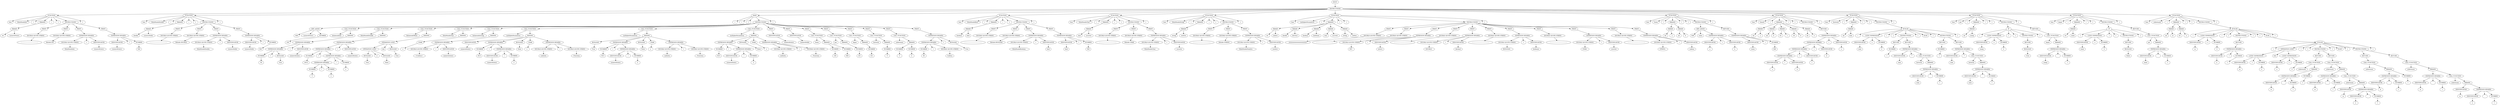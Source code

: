 digraph {
n0[label="ROOT"];
n1[label="INSTRUCTIONS"];
n0->n1;
n2[label="FUNCTION"];
n1->n2;
n3[label="func"];
n2->n3;
n4[label="HolaMundoInt"];
n2->n4;
n5[label="("];
n2->n5;
n6[label="PARAMS"];
n2->n6;
n7[label="PARAM"];
n6->n7;
n8[label="int"];
n7->n8;
n9[label="numeroEntero"];
n7->n9;
n10[label=")"];
n2->n10;
n11[label="{"];
n2->n11;
n12[label="INSTRUCTIONS"];
n2->n12;
n13[label="PRINT"];
n12->n13;
n14[label="DOUBLE QUOTE STRING"];
n13->n14;
n15[label="------------------------------------------"];
n14->n15;
n16[label="PRINT"];
n12->n16;
n17[label="DOUBLE QUOTE STRING"];
n16->n17;
n18[label="Metodo INT"];
n17->n18;
n19[label="PRINT"];
n12->n19;
n20[label="EXPRESION BINARIA"];
n19->n20;
n21[label="DOUBLE QUOTE STRING"];
n20->n21;
n22[label="HolaMundoInt: "];
n21->n22;
n23[label="+"];
n20->n23;
n24[label="IDENTIFICATOR"];
n20->n24;
n25[label="numeroEntero"];
n24->n25;
n26[label="PRINT"];
n12->n26;
n27[label="EXPRESION BINARIA"];
n26->n27;
n28[label="IDENTIFICATOR"];
n27->n28;
n29[label="numeroEntero"];
n28->n29;
n30[label="+"];
n27->n30;
n31[label="NUMBER"];
n27->n31;
n32[label="500"];
n31->n32;
n33[label="}"];
n2->n33;
n34[label="FUNCTION"];
n1->n34;
n35[label="func"];
n34->n35;
n36[label="HolaMundoDouble"];
n34->n36;
n37[label="("];
n34->n37;
n38[label="PARAMS"];
n34->n38;
n39[label="PARAM"];
n38->n39;
n40[label="double"];
n39->n40;
n41[label="numeroDoble"];
n39->n41;
n42[label=")"];
n34->n42;
n43[label="{"];
n34->n43;
n44[label="INSTRUCTIONS"];
n34->n44;
n45[label="PRINT"];
n44->n45;
n46[label="DOUBLE QUOTE STRING"];
n45->n46;
n47[label="------------------------------------------"];
n46->n47;
n48[label="PRINT"];
n44->n48;
n49[label="DOUBLE QUOTE STRING"];
n48->n49;
n50[label="Metodo DOUBLE"];
n49->n50;
n51[label="PRINT"];
n44->n51;
n52[label="EXPRESION BINARIA"];
n51->n52;
n53[label="DOUBLE QUOTE STRING"];
n52->n53;
n54[label="HolaMundoDouble: "];
n53->n54;
n55[label="+"];
n52->n55;
n56[label="IDENTIFICATOR"];
n52->n56;
n57[label="numeroDoble"];
n56->n57;
n58[label="PRINT"];
n44->n58;
n59[label="EXPRESION BINARIA"];
n58->n59;
n60[label="IDENTIFICATOR"];
n59->n60;
n61[label="numeroDoble"];
n60->n61;
n62[label="+"];
n59->n62;
n63[label="NUMBER"];
n59->n63;
n64[label="500"];
n63->n64;
n65[label="}"];
n34->n65;
n66[label="MAIN"];
n1->n66;
n67[label="("];
n66->n67;
n68[label=")"];
n66->n68;
n69[label="{"];
n66->n69;
n70[label="INSTRUCTIONS"];
n66->n70;
n71[label="DEF_ASIGN"];
n70->n71;
n72[label="VAR"];
n71->n72;
n73[label="numeroEntero"];
n71->n73;
n74[label="NUMBER"];
n71->n74;
n75[label="100"];
n74->n75;
n76[label="CALL FUNCTION"];
n70->n76;
n77[label="holamundoInt"];
n76->n77;
n78[label="PARAMS"];
n76->n78;
n79[label="EXPRESION BINARIA"];
n78->n79;
n80[label="EXPRESION BINARIA"];
n79->n80;
n81[label="NUMBER"];
n80->n81;
n82[label="50"];
n81->n82;
n83[label="+"];
n80->n83;
n84[label="BOOLEAN"];
n80->n84;
n85[label="True"];
n84->n85;
n86[label="+"];
n79->n86;
n87[label="IDENTIFICATOR"];
n79->n87;
n88[label="numeroEntero"];
n87->n88;
n89[label="CALL FUNCTION"];
n70->n89;
n90[label="HolaMundoDoublE"];
n89->n90;
n91[label="PARAMS"];
n89->n91;
n92[label="EXPRESION BINARIA"];
n91->n92;
n93[label="EXPRESION BINARIA"];
n92->n93;
n94[label="NUMBER"];
n93->n94;
n95[label="100.5"];
n94->n95;
n96[label="+"];
n93->n96;
n97[label="EXPRESION BINARIA"];
n93->n97;
n98[label="EXPRESION BINARIA"];
n97->n98;
n99[label="NUMBER"];
n98->n99;
n100[label="5"];
n99->n100;
n101[label="*"];
n98->n101;
n102[label="NUMBER"];
n98->n102;
n103[label="2"];
n102->n103;
n104[label="/"];
n97->n104;
n105[label="NUMBER"];
n97->n105;
n106[label="2"];
n105->n106;
n107[label="+"];
n92->n107;
n108[label="IDENTIFICATOR"];
n92->n108;
n109[label="numeroEntero"];
n108->n109;
n110[label="CALL FUNCTION"];
n70->n110;
n111[label="HolamundOBool"];
n110->n111;
n112[label="PARAMS"];
n110->n112;
n113[label="OPERATION LOGIC"];
n112->n113;
n114[label="OPERATION LOGIC"];
n113->n114;
n115[label="BOOLEAN"];
n114->n115;
n116[label="True"];
n115->n116;
n117[label="||"];
n114->n117;
n118[label="BOOLEAN"];
n114->n118;
n119[label="False"];
n118->n119;
n120[label="&&"];
n113->n120;
n121[label="BOOLEAN"];
n113->n121;
n122[label="True"];
n121->n122;
n123[label="CALL FUNCTION"];
n70->n123;
n124[label="HolaMundoChar"];
n123->n124;
n125[label="PARAMS"];
n123->n125;
n126[label="CHAR"];
n125->n126;
n127[label="e"];
n126->n127;
n128[label="CALL FUNCTION"];
n70->n128;
n129[label="holamundostring"];
n128->n129;
n130[label="PARAMS"];
n128->n130;
n131[label="EXPRESION BINARIA"];
n130->n131;
n132[label="DOUBLE QUOTE STRING"];
n131->n132;
n133[label=">Cadena< "];
n132->n133;
n134[label="+"];
n131->n134;
n135[label="IDENTIFICATOR"];
n131->n135;
n136[label="numeroEntero"];
n135->n136;
n137[label="CALL FUNCTION"];
n70->n137;
n138[label="multiplesParametros"];
n137->n138;
n139[label="PARAMS"];
n137->n139;
n140[label="IDENTIFICATOR"];
n139->n140;
n141[label="numeroEntero"];
n140->n141;
n142[label="EXPRESION BINARIA"];
n139->n142;
n143[label="NUMBER"];
n142->n143;
n144[label="50.5"];
n143->n144;
n145[label="+"];
n142->n145;
n146[label="EXPRESION BINARIA"];
n142->n146;
n147[label="IDENTIFICATOR"];
n146->n147;
n148[label="numeroEntero"];
n147->n148;
n149[label="/"];
n146->n149;
n150[label="NUMBER"];
n146->n150;
n151[label="2"];
n150->n151;
n152[label="BOOLEAN"];
n139->n152;
n153[label="False"];
n152->n153;
n154[label="CHAR"];
n139->n154;
n155[label="x"];
n154->n155;
n156[label="EXPRESION BINARIA"];
n139->n156;
n157[label="DOUBLE QUOTE STRING"];
n156->n157;
n158[label="cadenita"];
n157->n158;
n159[label="+"];
n156->n159;
n160[label="DOUBLE QUOTE STRING"];
n156->n160;
n161[label="-Funciona"];
n160->n161;
n162[label="CALL FUNCTION"];
n70->n162;
n163[label="multiplesParametros"];
n162->n163;
n164[label="PARAMS"];
n162->n164;
n165[label="BOOLEAN"];
n164->n165;
n166[label="True"];
n165->n166;
n167[label="EXPRESION BINARIA"];
n164->n167;
n168[label="NUMBER"];
n167->n168;
n169[label="50.5"];
n168->n169;
n170[label="+"];
n167->n170;
n171[label="EXPRESION BINARIA"];
n167->n171;
n172[label="IDENTIFICATOR"];
n171->n172;
n173[label="numeroEntero"];
n172->n173;
n174[label="/"];
n171->n174;
n175[label="NUMBER"];
n171->n175;
n176[label="2"];
n175->n176;
n177[label="BOOLEAN"];
n164->n177;
n178[label="False"];
n177->n178;
n179[label="CHAR"];
n164->n179;
n180[label="x"];
n179->n180;
n181[label="EXPRESION BINARIA"];
n164->n181;
n182[label="DOUBLE QUOTE STRING"];
n181->n182;
n183[label="cadenita"];
n182->n183;
n184[label="+"];
n181->n184;
n185[label="DOUBLE QUOTE STRING"];
n181->n185;
n186[label="-Funciona"];
n185->n186;
n187[label="CALL FUNCTION"];
n70->n187;
n188[label="multiplesParametros"];
n187->n188;
n189[label="PARAMS"];
n187->n189;
n190[label="EXPRESION BINARIA"];
n189->n190;
n191[label="NUMBER"];
n190->n191;
n192[label="50.5"];
n191->n192;
n193[label="+"];
n190->n193;
n194[label="EXPRESION BINARIA"];
n190->n194;
n195[label="IDENTIFICATOR"];
n194->n195;
n196[label="numeroEntero"];
n195->n196;
n197[label="/"];
n194->n197;
n198[label="NUMBER"];
n194->n198;
n199[label="2"];
n198->n199;
n200[label="BOOLEAN"];
n189->n200;
n201[label="False"];
n200->n201;
n202[label="CHAR"];
n189->n202;
n203[label="x"];
n202->n203;
n204[label="EXPRESION BINARIA"];
n189->n204;
n205[label="DOUBLE QUOTE STRING"];
n204->n205;
n206[label="cadenita"];
n205->n206;
n207[label="+"];
n204->n207;
n208[label="DOUBLE QUOTE STRING"];
n204->n208;
n209[label="-Funciona"];
n208->n209;
n210[label="PRINT"];
n70->n210;
n211[label="IDENTIFICATOR"];
n210->n211;
n212[label="numeroEntero"];
n211->n212;
n213[label="PRINT"];
n70->n213;
n214[label="IDENTIFICATOR"];
n213->n214;
n215[label="numeroDoble"];
n214->n215;
n216[label="PRINT"];
n70->n216;
n217[label="CALL FUNCTION"];
n216->n217;
n218[label="Suma"];
n217->n218;
n219[label="PARAMS"];
n217->n219;
n220[label="NUMBER"];
n219->n220;
n221[label="100"];
n220->n221;
n222[label="NUMBER"];
n219->n222;
n223[label="500"];
n222->n223;
n224[label="PRINT"];
n70->n224;
n225[label="CALL FUNCTION"];
n224->n225;
n226[label="par"];
n225->n226;
n227[label="PARAMS"];
n225->n227;
n228[label="NUMBER"];
n227->n228;
n229[label="101"];
n228->n229;
n230[label="PRINT"];
n70->n230;
n231[label="CALL FUNCTION"];
n230->n231;
n232[label="impar"];
n231->n232;
n233[label="PARAMS"];
n231->n233;
n234[label="NUMBER"];
n233->n234;
n235[label="101"];
n234->n235;
n236[label="PRINT"];
n70->n236;
n237[label="CALL FUNCTION"];
n236->n237;
n238[label="factorial"];
n237->n238;
n239[label="PARAMS"];
n237->n239;
n240[label="NUMBER"];
n239->n240;
n241[label="5"];
n240->n241;
n242[label="PRINT"];
n70->n242;
n243[label="CALL FUNCTION"];
n242->n243;
n244[label="ackermann"];
n243->n244;
n245[label="PARAMS"];
n243->n245;
n246[label="NUMBER"];
n245->n246;
n247[label="3"];
n246->n247;
n248[label="NUMBER"];
n245->n248;
n249[label="4"];
n248->n249;
n250[label="PRINT"];
n70->n250;
n251[label="EXPRESION BINARIA"];
n250->n251;
n252[label="EXPRESION BINARIA"];
n251->n252;
n253[label="NUMBER"];
n252->n253;
n254[label="50"];
n253->n254;
n255[label="+"];
n252->n255;
n256[label="DOUBLE QUOTE STRING"];
n252->n256;
n257[label="Cadena"];
n256->n257;
n258[label="+"];
n251->n258;
n259[label="BOOLEAN"];
n251->n259;
n260[label="True"];
n259->n260;
n261[label="}"];
n66->n261;
n262[label="FUNCTION"];
n1->n262;
n263[label="func"];
n262->n263;
n264[label="HolaMundoBool"];
n262->n264;
n265[label="("];
n262->n265;
n266[label="PARAMS"];
n262->n266;
n267[label="PARAM"];
n266->n267;
n268[label="boolean"];
n267->n268;
n269[label="bool"];
n267->n269;
n270[label=")"];
n262->n270;
n271[label="{"];
n262->n271;
n272[label="INSTRUCTIONS"];
n262->n272;
n273[label="PRINT"];
n272->n273;
n274[label="DOUBLE QUOTE STRING"];
n273->n274;
n275[label="------------------------------------------"];
n274->n275;
n276[label="PRINT"];
n272->n276;
n277[label="DOUBLE QUOTE STRING"];
n276->n277;
n278[label="Metodo BOOLEAN"];
n277->n278;
n279[label="PRINT"];
n272->n279;
n280[label="EXPRESION BINARIA"];
n279->n280;
n281[label="DOUBLE QUOTE STRING"];
n280->n281;
n282[label="HolaMundoBoolean: "];
n281->n282;
n283[label="+"];
n280->n283;
n284[label="IDENTIFICATOR"];
n280->n284;
n285[label="bool"];
n284->n285;
n286[label="PRINT"];
n272->n286;
n287[label="EXPRESION BINARIA"];
n286->n287;
n288[label="IDENTIFICATOR"];
n287->n288;
n289[label="bool"];
n288->n289;
n290[label="+"];
n287->n290;
n291[label="NUMBER"];
n287->n291;
n292[label="500"];
n291->n292;
n293[label="}"];
n262->n293;
n294[label="FUNCTION"];
n1->n294;
n295[label="func"];
n294->n295;
n296[label="HolaMundoChar"];
n294->n296;
n297[label="("];
n294->n297;
n298[label="PARAMS"];
n294->n298;
n299[label="PARAM"];
n298->n299;
n300[label="char"];
n299->n300;
n301[label="caracter"];
n299->n301;
n302[label=")"];
n294->n302;
n303[label="{"];
n294->n303;
n304[label="INSTRUCTIONS"];
n294->n304;
n305[label="PRINT"];
n304->n305;
n306[label="DOUBLE QUOTE STRING"];
n305->n306;
n307[label="------------------------------------------"];
n306->n307;
n308[label="PRINT"];
n304->n308;
n309[label="DOUBLE QUOTE STRING"];
n308->n309;
n310[label="Metodo CHAR"];
n309->n310;
n311[label="PRINT"];
n304->n311;
n312[label="EXPRESION BINARIA"];
n311->n312;
n313[label="DOUBLE QUOTE STRING"];
n312->n313;
n314[label="HolaMundoChar: "];
n313->n314;
n315[label="+"];
n312->n315;
n316[label="IDENTIFICATOR"];
n312->n316;
n317[label="caracter"];
n316->n317;
n318[label="}"];
n294->n318;
n319[label="FUNCTION"];
n1->n319;
n320[label="func"];
n319->n320;
n321[label="HolaMundoString"];
n319->n321;
n322[label="("];
n319->n322;
n323[label="PARAMS"];
n319->n323;
n324[label="PARAM"];
n323->n324;
n325[label="string"];
n324->n325;
n326[label="nombre"];
n324->n326;
n327[label=")"];
n319->n327;
n328[label="{"];
n319->n328;
n329[label="INSTRUCTIONS"];
n319->n329;
n330[label="PRINT"];
n329->n330;
n331[label="DOUBLE QUOTE STRING"];
n330->n331;
n332[label="------------------------------------------"];
n331->n332;
n333[label="PRINT"];
n329->n333;
n334[label="DOUBLE QUOTE STRING"];
n333->n334;
n335[label="Metodo STRING"];
n334->n335;
n336[label="PRINT"];
n329->n336;
n337[label="EXPRESION BINARIA"];
n336->n337;
n338[label="DOUBLE QUOTE STRING"];
n337->n338;
n339[label="HolaMundoNombre: "];
n338->n339;
n340[label="+"];
n337->n340;
n341[label="IDENTIFICATOR"];
n337->n341;
n342[label="nombre"];
n341->n342;
n343[label="}"];
n319->n343;
n344[label="FUNCTION"];
n1->n344;
n345[label="func"];
n344->n345;
n346[label="multiplesParametros"];
n344->n346;
n347[label="("];
n344->n347;
n348[label="PARAMS"];
n344->n348;
n349[label="PARAM"];
n348->n349;
n350[label="int"];
n349->n350;
n351[label="entero"];
n349->n351;
n352[label="PARAM"];
n348->n352;
n353[label="double"];
n352->n353;
n354[label="decimal"];
n352->n354;
n355[label="PARAM"];
n348->n355;
n356[label="boolean"];
n355->n356;
n357[label="booleano"];
n355->n357;
n358[label="PARAM"];
n348->n358;
n359[label="char"];
n358->n359;
n360[label="caracter"];
n358->n360;
n361[label="PARAM"];
n348->n361;
n362[label="string"];
n361->n362;
n363[label="cadena"];
n361->n363;
n364[label=")"];
n344->n364;
n365[label="{"];
n344->n365;
n366[label="INSTRUCTIONS"];
n344->n366;
n367[label="PRINT"];
n366->n367;
n368[label="DOUBLE QUOTE STRING"];
n367->n368;
n369[label="///////////////////////////////////////////"];
n368->n369;
n370[label="PRINT"];
n366->n370;
n371[label="DOUBLE QUOTE STRING"];
n370->n371;
n372[label="------------------------------------------"];
n371->n372;
n373[label="PRINT"];
n366->n373;
n374[label="EXPRESION BINARIA"];
n373->n374;
n375[label="DOUBLE QUOTE STRING"];
n374->n375;
n376[label="INT: "];
n375->n376;
n377[label="+"];
n374->n377;
n378[label="IDENTIFICATOR"];
n374->n378;
n379[label="entero"];
n378->n379;
n380[label="PRINT"];
n366->n380;
n381[label="DOUBLE QUOTE STRING"];
n380->n381;
n382[label="------------------------------------------"];
n381->n382;
n383[label="PRINT"];
n366->n383;
n384[label="EXPRESION BINARIA"];
n383->n384;
n385[label="DOUBLE QUOTE STRING"];
n384->n385;
n386[label="DOUBLE: "];
n385->n386;
n387[label="+"];
n384->n387;
n388[label="IDENTIFICATOR"];
n384->n388;
n389[label="decimal"];
n388->n389;
n390[label="PRINT"];
n366->n390;
n391[label="DOUBLE QUOTE STRING"];
n390->n391;
n392[label="------------------------------------------"];
n391->n392;
n393[label="PRINT"];
n366->n393;
n394[label="EXPRESION BINARIA"];
n393->n394;
n395[label="DOUBLE QUOTE STRING"];
n394->n395;
n396[label="BOOLEAN: "];
n395->n396;
n397[label="+"];
n394->n397;
n398[label="IDENTIFICATOR"];
n394->n398;
n399[label="booleano"];
n398->n399;
n400[label="PRINT"];
n366->n400;
n401[label="DOUBLE QUOTE STRING"];
n400->n401;
n402[label="------------------------------------------"];
n401->n402;
n403[label="PRINT"];
n366->n403;
n404[label="EXPRESION BINARIA"];
n403->n404;
n405[label="DOUBLE QUOTE STRING"];
n404->n405;
n406[label="CHAR: "];
n405->n406;
n407[label="+"];
n404->n407;
n408[label="IDENTIFICATOR"];
n404->n408;
n409[label="caracter"];
n408->n409;
n410[label="PRINT"];
n366->n410;
n411[label="DOUBLE QUOTE STRING"];
n410->n411;
n412[label="------------------------------------------"];
n411->n412;
n413[label="PRINT"];
n366->n413;
n414[label="EXPRESION BINARIA"];
n413->n414;
n415[label="DOUBLE QUOTE STRING"];
n414->n415;
n416[label="STRING: "];
n415->n416;
n417[label="+"];
n414->n417;
n418[label="IDENTIFICATOR"];
n414->n418;
n419[label="cadena"];
n418->n419;
n420[label="}"];
n344->n420;
n421[label="FUNCTION"];
n1->n421;
n422[label="func"];
n421->n422;
n423[label="Suma"];
n421->n423;
n424[label="("];
n421->n424;
n425[label="PARAMS"];
n421->n425;
n426[label="PARAM"];
n425->n426;
n427[label="int"];
n426->n427;
n428[label="a"];
n426->n428;
n429[label="PARAM"];
n425->n429;
n430[label="int"];
n429->n430;
n431[label="b"];
n429->n431;
n432[label=")"];
n421->n432;
n433[label="{"];
n421->n433;
n434[label="INSTRUCTIONS"];
n421->n434;
n435[label="DEF_ASIGN"];
n434->n435;
n436[label="VAR"];
n435->n436;
n437[label="suma"];
n435->n437;
n438[label="EXPRESION BINARIA"];
n435->n438;
n439[label="IDENTIFICATOR"];
n438->n439;
n440[label="a"];
n439->n440;
n441[label="+"];
n438->n441;
n442[label="IDENTIFICATOR"];
n438->n442;
n443[label="b"];
n442->n443;
n444[label="RETURN"];
n434->n444;
n445[label="EXPRESION BINARIA"];
n444->n445;
n446[label="IDENTIFICATOR"];
n445->n446;
n447[label="suma"];
n446->n447;
n448[label="+"];
n445->n448;
n449[label="NUMBER"];
n445->n449;
n450[label="600"];
n449->n450;
n451[label="}"];
n421->n451;
n452[label="FUNCTION"];
n1->n452;
n453[label="func"];
n452->n453;
n454[label="Suma5"];
n452->n454;
n455[label="("];
n452->n455;
n456[label="PARAMS"];
n452->n456;
n457[label="PARAM"];
n456->n457;
n458[label="int"];
n457->n458;
n459[label="a"];
n457->n459;
n460[label="PARAM"];
n456->n460;
n461[label="int"];
n460->n461;
n462[label="b"];
n460->n462;
n463[label="PARAM"];
n456->n463;
n464[label="int"];
n463->n464;
n465[label="c"];
n463->n465;
n466[label="PARAM"];
n456->n466;
n467[label="int"];
n466->n467;
n468[label="d"];
n466->n468;
n469[label="PARAM"];
n456->n469;
n470[label="int"];
n469->n470;
n471[label="e"];
n469->n471;
n472[label=")"];
n452->n472;
n473[label="{"];
n452->n473;
n474[label="INSTRUCTIONS"];
n452->n474;
n475[label="RETURN"];
n474->n475;
n476[label="EXPRESION BINARIA"];
n475->n476;
n477[label="EXPRESION BINARIA"];
n476->n477;
n478[label="EXPRESION BINARIA"];
n477->n478;
n479[label="EXPRESION BINARIA"];
n478->n479;
n480[label="IDENTIFICATOR"];
n479->n480;
n481[label="a"];
n480->n481;
n482[label="+"];
n479->n482;
n483[label="IDENTIFICATOR"];
n479->n483;
n484[label="b"];
n483->n484;
n485[label="+"];
n478->n485;
n486[label="IDENTIFICATOR"];
n478->n486;
n487[label="c"];
n486->n487;
n488[label="+"];
n477->n488;
n489[label="IDENTIFICATOR"];
n477->n489;
n490[label="d"];
n489->n490;
n491[label="+"];
n476->n491;
n492[label="IDENTIFICATOR"];
n476->n492;
n493[label="e"];
n492->n493;
n494[label="}"];
n452->n494;
n495[label="FUNCTION"];
n1->n495;
n496[label="func"];
n495->n496;
n497[label="factorial"];
n495->n497;
n498[label="("];
n495->n498;
n499[label="PARAMS"];
n495->n499;
n500[label="PARAM"];
n499->n500;
n501[label="int"];
n500->n501;
n502[label="num"];
n500->n502;
n503[label=")"];
n495->n503;
n504[label="{"];
n495->n504;
n505[label="INSTRUCTIONS"];
n495->n505;
n506[label="IF-ELSE"];
n505->n506;
n507[label="("];
n506->n507;
n508[label="LOGIC EXPRESSION"];
n506->n508;
n509[label="IDENTIFICATOR"];
n508->n509;
n510[label="num"];
n509->n510;
n511[label="=="];
n508->n511;
n512[label="NUMBER"];
n508->n512;
n513[label="0"];
n512->n513;
n514[label=")"];
n506->n514;
n515[label="{"];
n506->n515;
n516[label="INSTRUCTIONS"];
n506->n516;
n517[label="RETURN"];
n516->n517;
n518[label="NUMBER"];
n517->n518;
n519[label="1"];
n518->n519;
n520[label="RETURN"];
n516->n520;
n521[label="EXPRESION BINARIA"];
n520->n521;
n522[label="IDENTIFICATOR"];
n521->n522;
n523[label="num"];
n522->n523;
n524[label="*"];
n521->n524;
n525[label="CALL FUNCTION"];
n521->n525;
n526[label="factorial"];
n525->n526;
n527[label="PARAMS"];
n525->n527;
n528[label="EXPRESION BINARIA"];
n527->n528;
n529[label="IDENTIFICATOR"];
n528->n529;
n530[label="num"];
n529->n530;
n531[label="-"];
n528->n531;
n532[label="NUMBER"];
n528->n532;
n533[label="1"];
n532->n533;
n534[label="}"];
n506->n534;
n535[label="ELSE"];
n506->n535;
n536[label="{"];
n506->n536;
n537[label="INSTRUCTIONS"];
n506->n537;
n538[label="RETURN"];
n537->n538;
n539[label="NUMBER"];
n538->n539;
n540[label="1"];
n539->n540;
n541[label="RETURN"];
n537->n541;
n542[label="EXPRESION BINARIA"];
n541->n542;
n543[label="IDENTIFICATOR"];
n542->n543;
n544[label="num"];
n543->n544;
n545[label="*"];
n542->n545;
n546[label="CALL FUNCTION"];
n542->n546;
n547[label="factorial"];
n546->n547;
n548[label="PARAMS"];
n546->n548;
n549[label="EXPRESION BINARIA"];
n548->n549;
n550[label="IDENTIFICATOR"];
n549->n550;
n551[label="num"];
n550->n551;
n552[label="-"];
n549->n552;
n553[label="NUMBER"];
n549->n553;
n554[label="1"];
n553->n554;
n555[label="}"];
n506->n555;
n556[label="}"];
n495->n556;
n557[label="FUNCTION"];
n1->n557;
n558[label="func"];
n557->n558;
n559[label="par"];
n557->n559;
n560[label="("];
n557->n560;
n561[label="PARAMS"];
n557->n561;
n562[label="PARAM"];
n561->n562;
n563[label="int"];
n562->n563;
n564[label="nump"];
n562->n564;
n565[label=")"];
n557->n565;
n566[label="{"];
n557->n566;
n567[label="INSTRUCTIONS"];
n557->n567;
n568[label="IF"];
n567->n568;
n569[label="("];
n568->n569;
n570[label="LOGIC EXPRESSION"];
n568->n570;
n571[label="IDENTIFICATOR"];
n570->n571;
n572[label="nump"];
n571->n572;
n573[label="=="];
n570->n573;
n574[label="NUMBER"];
n570->n574;
n575[label="0"];
n574->n575;
n576[label=")"];
n568->n576;
n577[label="{"];
n568->n577;
n578[label="INSTRUCTIONS"];
n568->n578;
n579[label="RETURN"];
n578->n579;
n580[label="BOOLEAN"];
n579->n580;
n581[label="True"];
n580->n581;
n582[label="}"];
n568->n582;
n583[label="RETURN"];
n567->n583;
n584[label="CALL FUNCTION"];
n583->n584;
n585[label="impar"];
n584->n585;
n586[label="PARAMS"];
n584->n586;
n587[label="EXPRESION BINARIA"];
n586->n587;
n588[label="IDENTIFICATOR"];
n587->n588;
n589[label="nump"];
n588->n589;
n590[label="-"];
n587->n590;
n591[label="NUMBER"];
n587->n591;
n592[label="1"];
n591->n592;
n593[label="}"];
n557->n593;
n594[label="FUNCTION"];
n1->n594;
n595[label="func"];
n594->n595;
n596[label="impar"];
n594->n596;
n597[label="("];
n594->n597;
n598[label="PARAMS"];
n594->n598;
n599[label="PARAM"];
n598->n599;
n600[label="int"];
n599->n600;
n601[label="numi"];
n599->n601;
n602[label=")"];
n594->n602;
n603[label="{"];
n594->n603;
n604[label="INSTRUCTIONS"];
n594->n604;
n605[label="IF"];
n604->n605;
n606[label="("];
n605->n606;
n607[label="LOGIC EXPRESSION"];
n605->n607;
n608[label="IDENTIFICATOR"];
n607->n608;
n609[label="numi"];
n608->n609;
n610[label="=="];
n607->n610;
n611[label="NUMBER"];
n607->n611;
n612[label="0"];
n611->n612;
n613[label=")"];
n605->n613;
n614[label="{"];
n605->n614;
n615[label="INSTRUCTIONS"];
n605->n615;
n616[label="RETURN"];
n615->n616;
n617[label="BOOLEAN"];
n616->n617;
n618[label="False"];
n617->n618;
n619[label="}"];
n605->n619;
n620[label="RETURN"];
n604->n620;
n621[label="CALL FUNCTION"];
n620->n621;
n622[label="par"];
n621->n622;
n623[label="PARAMS"];
n621->n623;
n624[label="EXPRESION BINARIA"];
n623->n624;
n625[label="IDENTIFICATOR"];
n624->n625;
n626[label="numi"];
n625->n626;
n627[label="-"];
n624->n627;
n628[label="NUMBER"];
n624->n628;
n629[label="1"];
n628->n629;
n630[label="}"];
n594->n630;
n631[label="FUNCTION"];
n1->n631;
n632[label="func"];
n631->n632;
n633[label="ackermann"];
n631->n633;
n634[label="("];
n631->n634;
n635[label="PARAMS"];
n631->n635;
n636[label="PARAM"];
n635->n636;
n637[label="int"];
n636->n637;
n638[label="m"];
n636->n638;
n639[label="PARAM"];
n635->n639;
n640[label="int"];
n639->n640;
n641[label="n"];
n639->n641;
n642[label=")"];
n631->n642;
n643[label="{"];
n631->n643;
n644[label="INSTRUCTIONS"];
n631->n644;
n645[label="IF-ELSE"];
n644->n645;
n646[label="("];
n645->n646;
n647[label="LOGIC EXPRESSION"];
n645->n647;
n648[label="IDENTIFICATOR"];
n647->n648;
n649[label="m"];
n648->n649;
n650[label="=="];
n647->n650;
n651[label="NUMBER"];
n647->n651;
n652[label="0"];
n651->n652;
n653[label=")"];
n645->n653;
n654[label="{"];
n645->n654;
n655[label="INSTRUCTIONS"];
n645->n655;
n656[label="RETURN"];
n655->n656;
n657[label="EXPRESION BINARIA"];
n656->n657;
n658[label="IDENTIFICATOR"];
n657->n658;
n659[label="n"];
n658->n659;
n660[label="+"];
n657->n660;
n661[label="NUMBER"];
n657->n661;
n662[label="1"];
n661->n662;
n663[label="}"];
n645->n663;
n664[label="{"];
n645->n664;
n665[label="ELSE"];
n645->n665;
n666[label="IF-ELSE"];
n665->n666;
n667[label="("];
n666->n667;
n668[label="OPERATION LOGIC"];
n666->n668;
n669[label="LOGIC EXPRESSION"];
n668->n669;
n670[label="IDENTIFICATOR"];
n669->n670;
n671[label="m"];
n670->n671;
n672[label=">"];
n669->n672;
n673[label="NUMBER"];
n669->n673;
n674[label="0"];
n673->n674;
n675[label="&&"];
n668->n675;
n676[label="LOGIC EXPRESSION"];
n668->n676;
n677[label="IDENTIFICATOR"];
n676->n677;
n678[label="n"];
n677->n678;
n679[label="=="];
n676->n679;
n680[label="NUMBER"];
n676->n680;
n681[label="0"];
n680->n681;
n682[label=")"];
n666->n682;
n683[label="{"];
n666->n683;
n684[label="INSTRUCTIONS"];
n666->n684;
n685[label="RETURN"];
n684->n685;
n686[label="CALL FUNCTION"];
n685->n686;
n687[label="ackermann"];
n686->n687;
n688[label="PARAMS"];
n686->n688;
n689[label="EXPRESION BINARIA"];
n688->n689;
n690[label="IDENTIFICATOR"];
n689->n690;
n691[label="m"];
n690->n691;
n692[label="-"];
n689->n692;
n693[label="NUMBER"];
n689->n693;
n694[label="1"];
n693->n694;
n695[label="NUMBER"];
n688->n695;
n696[label="1"];
n695->n696;
n697[label="RETURN"];
n684->n697;
n698[label="CALL FUNCTION"];
n697->n698;
n699[label="ackermann"];
n698->n699;
n700[label="PARAMS"];
n698->n700;
n701[label="EXPRESION BINARIA"];
n700->n701;
n702[label="IDENTIFICATOR"];
n701->n702;
n703[label="m"];
n702->n703;
n704[label="-"];
n701->n704;
n705[label="NUMBER"];
n701->n705;
n706[label="1"];
n705->n706;
n707[label="CALL FUNCTION"];
n700->n707;
n708[label="ackermann"];
n707->n708;
n709[label="PARAMS"];
n707->n709;
n710[label="IDENTIFICATOR"];
n709->n710;
n711[label="m"];
n710->n711;
n712[label="EXPRESION BINARIA"];
n709->n712;
n713[label="IDENTIFICATOR"];
n712->n713;
n714[label="n"];
n713->n714;
n715[label="-"];
n712->n715;
n716[label="NUMBER"];
n712->n716;
n717[label="1"];
n716->n717;
n718[label="}"];
n666->n718;
n719[label="ELSE"];
n666->n719;
n720[label="{"];
n666->n720;
n721[label="INSTRUCTIONS"];
n666->n721;
n722[label="RETURN"];
n721->n722;
n723[label="CALL FUNCTION"];
n722->n723;
n724[label="ackermann"];
n723->n724;
n725[label="PARAMS"];
n723->n725;
n726[label="EXPRESION BINARIA"];
n725->n726;
n727[label="IDENTIFICATOR"];
n726->n727;
n728[label="m"];
n727->n728;
n729[label="-"];
n726->n729;
n730[label="NUMBER"];
n726->n730;
n731[label="1"];
n730->n731;
n732[label="NUMBER"];
n725->n732;
n733[label="1"];
n732->n733;
n734[label="RETURN"];
n721->n734;
n735[label="CALL FUNCTION"];
n734->n735;
n736[label="ackermann"];
n735->n736;
n737[label="PARAMS"];
n735->n737;
n738[label="EXPRESION BINARIA"];
n737->n738;
n739[label="IDENTIFICATOR"];
n738->n739;
n740[label="m"];
n739->n740;
n741[label="-"];
n738->n741;
n742[label="NUMBER"];
n738->n742;
n743[label="1"];
n742->n743;
n744[label="CALL FUNCTION"];
n737->n744;
n745[label="ackermann"];
n744->n745;
n746[label="PARAMS"];
n744->n746;
n747[label="IDENTIFICATOR"];
n746->n747;
n748[label="m"];
n747->n748;
n749[label="EXPRESION BINARIA"];
n746->n749;
n750[label="IDENTIFICATOR"];
n749->n750;
n751[label="n"];
n750->n751;
n752[label="-"];
n749->n752;
n753[label="NUMBER"];
n749->n753;
n754[label="1"];
n753->n754;
n755[label="}"];
n666->n755;
n756[label="}"];
n645->n756;
n757[label="}"];
n631->n757;
}